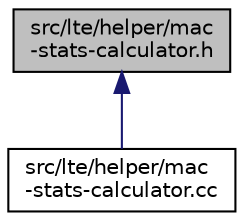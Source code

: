 digraph "src/lte/helper/mac-stats-calculator.h"
{
 // LATEX_PDF_SIZE
  edge [fontname="Helvetica",fontsize="10",labelfontname="Helvetica",labelfontsize="10"];
  node [fontname="Helvetica",fontsize="10",shape=record];
  Node1 [label="src/lte/helper/mac\l-stats-calculator.h",height=0.2,width=0.4,color="black", fillcolor="grey75", style="filled", fontcolor="black",tooltip=" "];
  Node1 -> Node2 [dir="back",color="midnightblue",fontsize="10",style="solid",fontname="Helvetica"];
  Node2 [label="src/lte/helper/mac\l-stats-calculator.cc",height=0.2,width=0.4,color="black", fillcolor="white", style="filled",URL="$mac-stats-calculator_8cc.html",tooltip=" "];
}
